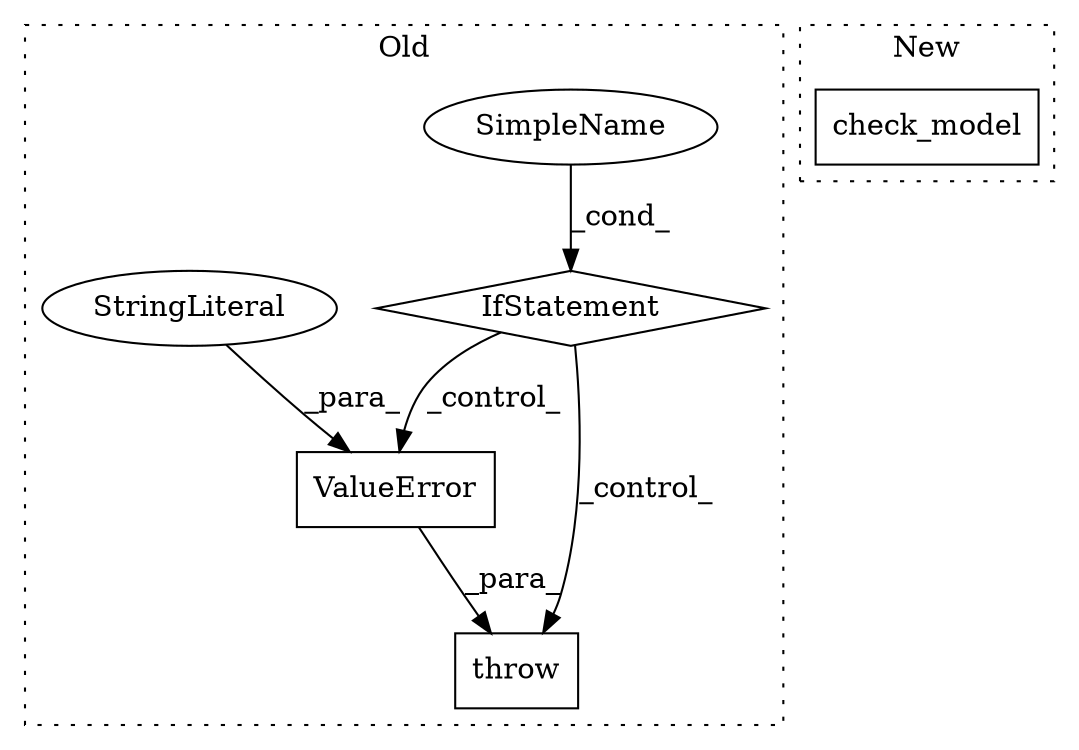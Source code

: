 digraph G {
subgraph cluster0 {
1 [label="throw" a="53" s="2925" l="6" shape="box"];
3 [label="IfStatement" a="25" s="2859,2887" l="4,2" shape="diamond"];
4 [label="ValueError" a="32" s="2931,2995" l="11,1" shape="box"];
5 [label="SimpleName" a="42" s="" l="" shape="ellipse"];
6 [label="StringLiteral" a="45" s="2942" l="53" shape="ellipse"];
label = "Old";
style="dotted";
}
subgraph cluster1 {
2 [label="check_model" a="32" s="783" l="13" shape="box"];
label = "New";
style="dotted";
}
3 -> 4 [label="_control_"];
3 -> 1 [label="_control_"];
4 -> 1 [label="_para_"];
5 -> 3 [label="_cond_"];
6 -> 4 [label="_para_"];
}
